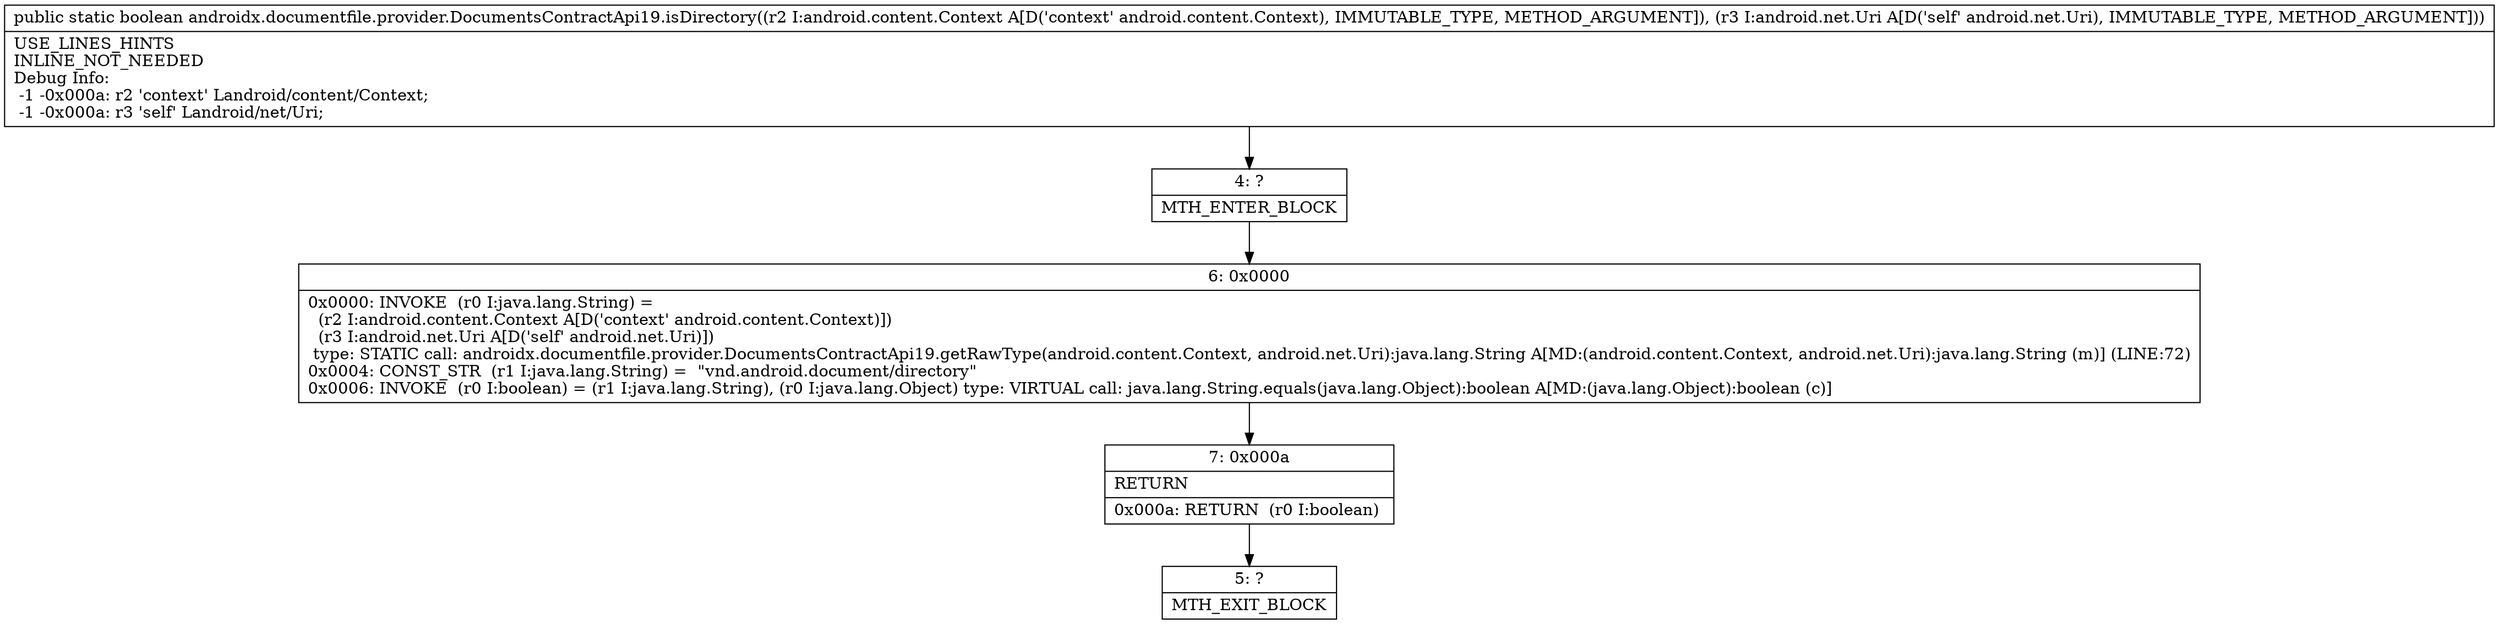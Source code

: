 digraph "CFG forandroidx.documentfile.provider.DocumentsContractApi19.isDirectory(Landroid\/content\/Context;Landroid\/net\/Uri;)Z" {
Node_4 [shape=record,label="{4\:\ ?|MTH_ENTER_BLOCK\l}"];
Node_6 [shape=record,label="{6\:\ 0x0000|0x0000: INVOKE  (r0 I:java.lang.String) = \l  (r2 I:android.content.Context A[D('context' android.content.Context)])\l  (r3 I:android.net.Uri A[D('self' android.net.Uri)])\l type: STATIC call: androidx.documentfile.provider.DocumentsContractApi19.getRawType(android.content.Context, android.net.Uri):java.lang.String A[MD:(android.content.Context, android.net.Uri):java.lang.String (m)] (LINE:72)\l0x0004: CONST_STR  (r1 I:java.lang.String) =  \"vnd.android.document\/directory\" \l0x0006: INVOKE  (r0 I:boolean) = (r1 I:java.lang.String), (r0 I:java.lang.Object) type: VIRTUAL call: java.lang.String.equals(java.lang.Object):boolean A[MD:(java.lang.Object):boolean (c)]\l}"];
Node_7 [shape=record,label="{7\:\ 0x000a|RETURN\l|0x000a: RETURN  (r0 I:boolean) \l}"];
Node_5 [shape=record,label="{5\:\ ?|MTH_EXIT_BLOCK\l}"];
MethodNode[shape=record,label="{public static boolean androidx.documentfile.provider.DocumentsContractApi19.isDirectory((r2 I:android.content.Context A[D('context' android.content.Context), IMMUTABLE_TYPE, METHOD_ARGUMENT]), (r3 I:android.net.Uri A[D('self' android.net.Uri), IMMUTABLE_TYPE, METHOD_ARGUMENT]))  | USE_LINES_HINTS\lINLINE_NOT_NEEDED\lDebug Info:\l  \-1 \-0x000a: r2 'context' Landroid\/content\/Context;\l  \-1 \-0x000a: r3 'self' Landroid\/net\/Uri;\l}"];
MethodNode -> Node_4;Node_4 -> Node_6;
Node_6 -> Node_7;
Node_7 -> Node_5;
}

